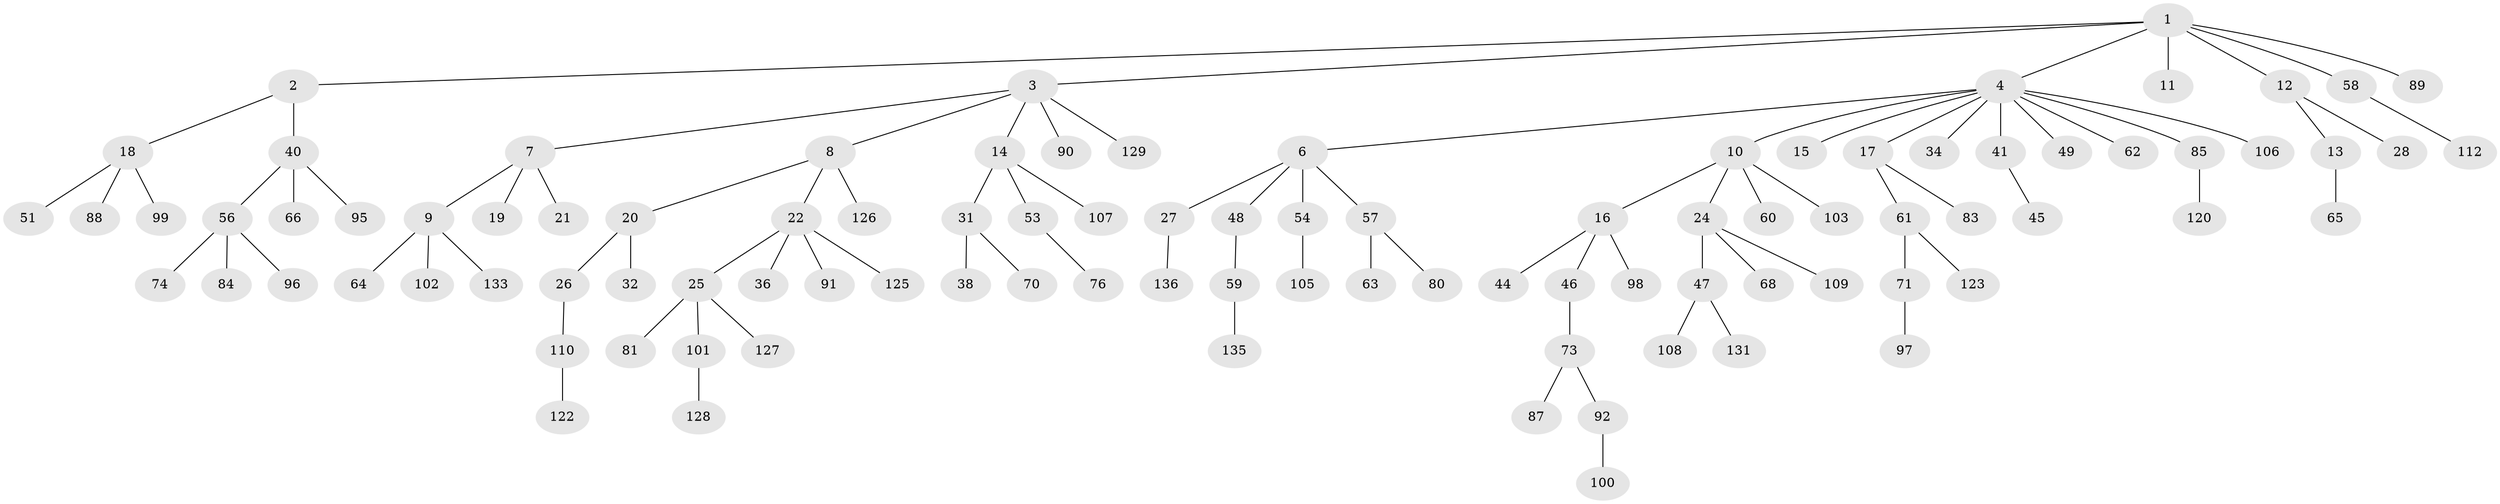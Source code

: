 // Generated by graph-tools (version 1.1) at 2025/52/02/27/25 19:52:13]
// undirected, 98 vertices, 97 edges
graph export_dot {
graph [start="1"]
  node [color=gray90,style=filled];
  1 [super="+55"];
  2 [super="+30"];
  3 [super="+43"];
  4 [super="+5"];
  6 [super="+42"];
  7 [super="+67"];
  8 [super="+114"];
  9 [super="+35"];
  10 [super="+23"];
  11;
  12;
  13 [super="+33"];
  14 [super="+69"];
  15;
  16 [super="+37"];
  17;
  18 [super="+39"];
  19 [super="+132"];
  20 [super="+52"];
  21;
  22 [super="+29"];
  24 [super="+104"];
  25 [super="+75"];
  26 [super="+93"];
  27 [super="+111"];
  28;
  31 [super="+94"];
  32;
  34;
  36;
  38;
  40 [super="+79"];
  41 [super="+50"];
  44 [super="+121"];
  45;
  46;
  47 [super="+77"];
  48;
  49;
  51;
  53;
  54;
  56 [super="+72"];
  57 [super="+117"];
  58;
  59;
  60;
  61;
  62 [super="+116"];
  63 [super="+86"];
  64;
  65 [super="+118"];
  66;
  68;
  70;
  71;
  73 [super="+82"];
  74;
  76 [super="+78"];
  80;
  81;
  83;
  84;
  85;
  87;
  88;
  89 [super="+134"];
  90 [super="+119"];
  91;
  92;
  95 [super="+115"];
  96;
  97;
  98;
  99;
  100;
  101;
  102;
  103;
  105 [super="+124"];
  106;
  107;
  108;
  109;
  110 [super="+113"];
  112;
  120;
  122;
  123;
  125;
  126;
  127;
  128;
  129 [super="+130"];
  131;
  133;
  135;
  136;
  1 -- 2;
  1 -- 3;
  1 -- 4;
  1 -- 11;
  1 -- 12;
  1 -- 58;
  1 -- 89;
  2 -- 18;
  2 -- 40;
  3 -- 7;
  3 -- 8;
  3 -- 14;
  3 -- 129;
  3 -- 90;
  4 -- 15;
  4 -- 17;
  4 -- 62;
  4 -- 34;
  4 -- 6;
  4 -- 41;
  4 -- 10;
  4 -- 106;
  4 -- 49;
  4 -- 85;
  6 -- 27;
  6 -- 48;
  6 -- 57;
  6 -- 54;
  7 -- 9;
  7 -- 19;
  7 -- 21;
  8 -- 20;
  8 -- 22;
  8 -- 126;
  9 -- 133;
  9 -- 64;
  9 -- 102;
  10 -- 16;
  10 -- 60;
  10 -- 24;
  10 -- 103;
  12 -- 13;
  12 -- 28;
  13 -- 65;
  14 -- 31;
  14 -- 53;
  14 -- 107;
  16 -- 44;
  16 -- 46;
  16 -- 98;
  17 -- 61;
  17 -- 83;
  18 -- 88;
  18 -- 51;
  18 -- 99;
  20 -- 26;
  20 -- 32;
  22 -- 25;
  22 -- 125;
  22 -- 91;
  22 -- 36;
  24 -- 47;
  24 -- 68;
  24 -- 109;
  25 -- 101;
  25 -- 81;
  25 -- 127;
  26 -- 110;
  27 -- 136;
  31 -- 38;
  31 -- 70;
  40 -- 56;
  40 -- 66;
  40 -- 95;
  41 -- 45;
  46 -- 73;
  47 -- 108;
  47 -- 131;
  48 -- 59;
  53 -- 76;
  54 -- 105;
  56 -- 74;
  56 -- 84;
  56 -- 96;
  57 -- 63;
  57 -- 80;
  58 -- 112;
  59 -- 135;
  61 -- 71;
  61 -- 123;
  71 -- 97;
  73 -- 92;
  73 -- 87;
  85 -- 120;
  92 -- 100;
  101 -- 128;
  110 -- 122;
}
